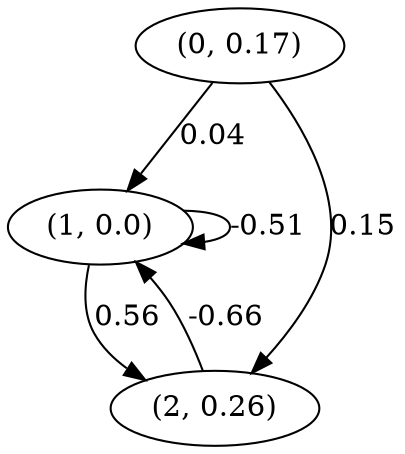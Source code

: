 digraph {
    0 [ label = "(0, 0.17)" ]
    1 [ label = "(1, 0.0)" ]
    2 [ label = "(2, 0.26)" ]
    1 -> 1 [ label = "-0.51" ]
    0 -> 1 [ label = "0.04" ]
    2 -> 1 [ label = "-0.66" ]
    0 -> 2 [ label = "0.15" ]
    1 -> 2 [ label = "0.56" ]
}

